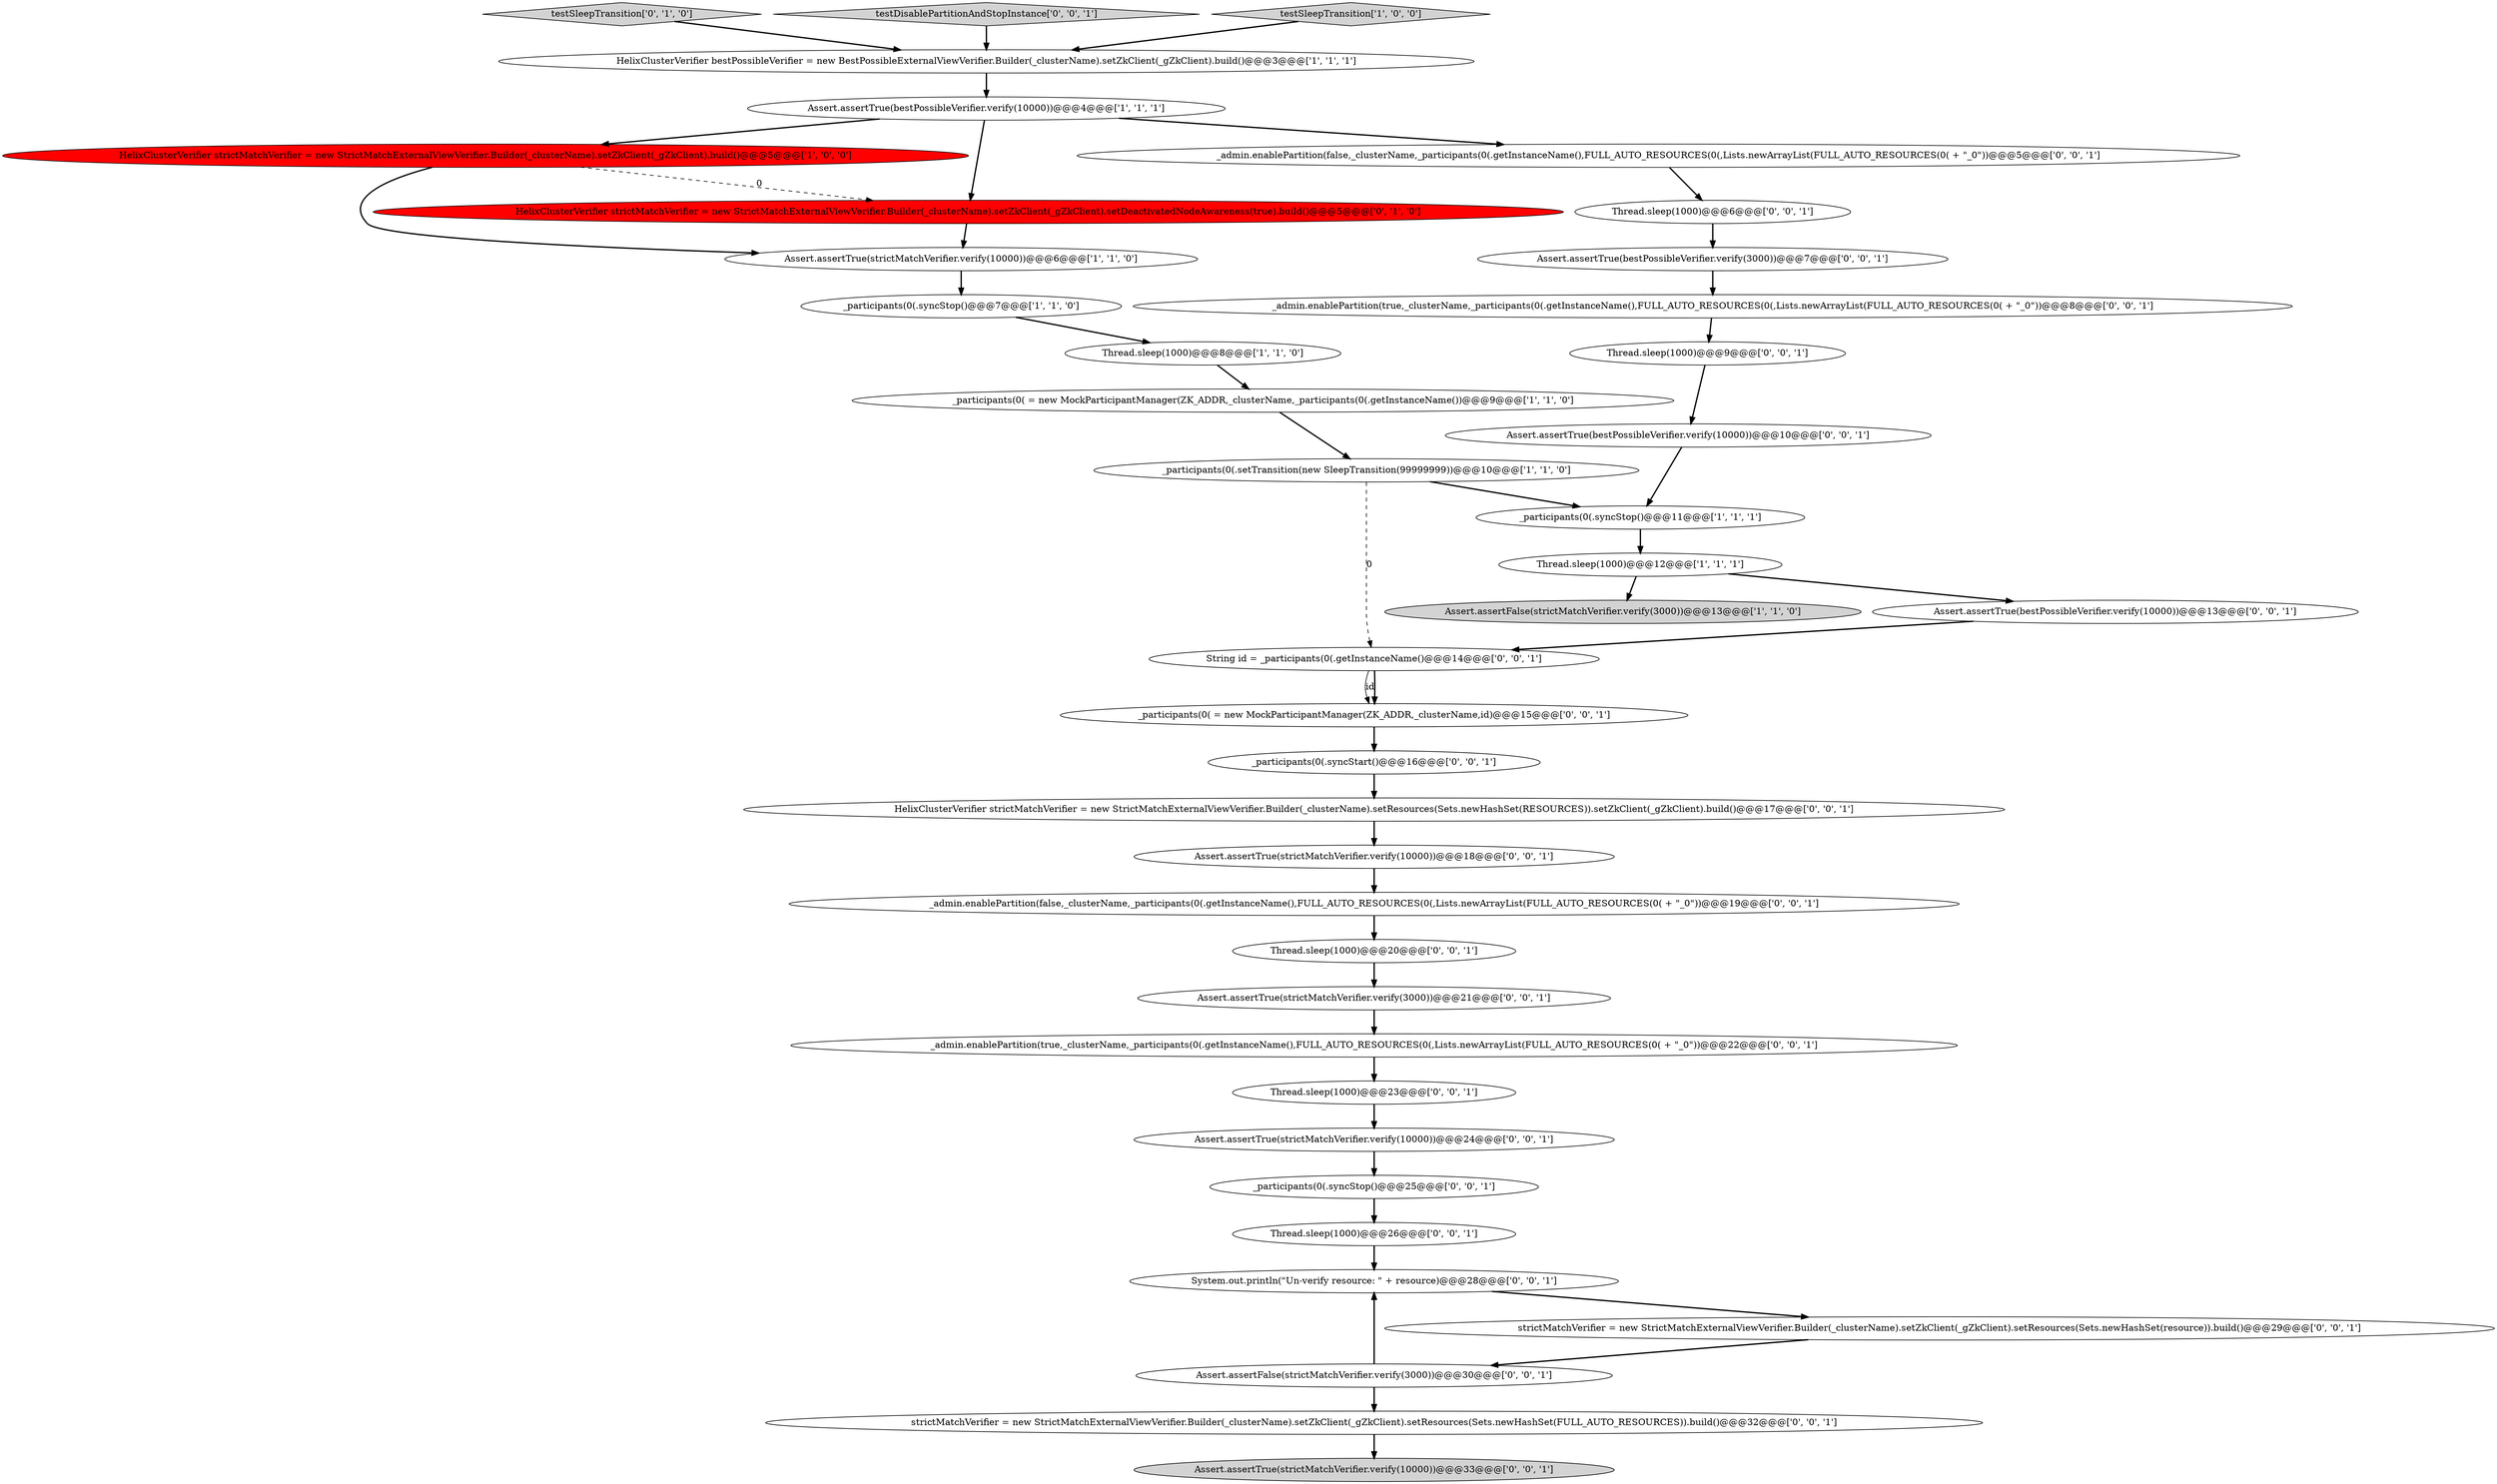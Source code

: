 digraph {
16 [style = filled, label = "Assert.assertTrue(strictMatchVerifier.verify(10000))@@@18@@@['0', '0', '1']", fillcolor = white, shape = ellipse image = "AAA0AAABBB3BBB"];
30 [style = filled, label = "Assert.assertTrue(bestPossibleVerifier.verify(3000))@@@7@@@['0', '0', '1']", fillcolor = white, shape = ellipse image = "AAA0AAABBB3BBB"];
7 [style = filled, label = "Thread.sleep(1000)@@@12@@@['1', '1', '1']", fillcolor = white, shape = ellipse image = "AAA0AAABBB1BBB"];
17 [style = filled, label = "Assert.assertTrue(strictMatchVerifier.verify(3000))@@@21@@@['0', '0', '1']", fillcolor = white, shape = ellipse image = "AAA0AAABBB3BBB"];
13 [style = filled, label = "testSleepTransition['0', '1', '0']", fillcolor = lightgray, shape = diamond image = "AAA0AAABBB2BBB"];
18 [style = filled, label = "Assert.assertTrue(bestPossibleVerifier.verify(10000))@@@13@@@['0', '0', '1']", fillcolor = white, shape = ellipse image = "AAA0AAABBB3BBB"];
29 [style = filled, label = "Thread.sleep(1000)@@@6@@@['0', '0', '1']", fillcolor = white, shape = ellipse image = "AAA0AAABBB3BBB"];
35 [style = filled, label = "_admin.enablePartition(true,_clusterName,_participants(0(.getInstanceName(),FULL_AUTO_RESOURCES(0(,Lists.newArrayList(FULL_AUTO_RESOURCES(0( + \"_0\"))@@@22@@@['0', '0', '1']", fillcolor = white, shape = ellipse image = "AAA0AAABBB3BBB"];
28 [style = filled, label = "_participants(0(.syncStop()@@@25@@@['0', '0', '1']", fillcolor = white, shape = ellipse image = "AAA0AAABBB3BBB"];
11 [style = filled, label = "HelixClusterVerifier strictMatchVerifier = new StrictMatchExternalViewVerifier.Builder(_clusterName).setZkClient(_gZkClient).build()@@@5@@@['1', '0', '0']", fillcolor = red, shape = ellipse image = "AAA1AAABBB1BBB"];
38 [style = filled, label = "Assert.assertFalse(strictMatchVerifier.verify(3000))@@@30@@@['0', '0', '1']", fillcolor = white, shape = ellipse image = "AAA0AAABBB3BBB"];
1 [style = filled, label = "Assert.assertTrue(bestPossibleVerifier.verify(10000))@@@4@@@['1', '1', '1']", fillcolor = white, shape = ellipse image = "AAA0AAABBB1BBB"];
4 [style = filled, label = "_participants(0( = new MockParticipantManager(ZK_ADDR,_clusterName,_participants(0(.getInstanceName())@@@9@@@['1', '1', '0']", fillcolor = white, shape = ellipse image = "AAA0AAABBB1BBB"];
31 [style = filled, label = "testDisablePartitionAndStopInstance['0', '0', '1']", fillcolor = lightgray, shape = diamond image = "AAA0AAABBB3BBB"];
14 [style = filled, label = "_admin.enablePartition(true,_clusterName,_participants(0(.getInstanceName(),FULL_AUTO_RESOURCES(0(,Lists.newArrayList(FULL_AUTO_RESOURCES(0( + \"_0\"))@@@8@@@['0', '0', '1']", fillcolor = white, shape = ellipse image = "AAA0AAABBB3BBB"];
21 [style = filled, label = "String id = _participants(0(.getInstanceName()@@@14@@@['0', '0', '1']", fillcolor = white, shape = ellipse image = "AAA0AAABBB3BBB"];
19 [style = filled, label = "Thread.sleep(1000)@@@9@@@['0', '0', '1']", fillcolor = white, shape = ellipse image = "AAA0AAABBB3BBB"];
37 [style = filled, label = "Thread.sleep(1000)@@@26@@@['0', '0', '1']", fillcolor = white, shape = ellipse image = "AAA0AAABBB3BBB"];
39 [style = filled, label = "_participants(0(.syncStart()@@@16@@@['0', '0', '1']", fillcolor = white, shape = ellipse image = "AAA0AAABBB3BBB"];
25 [style = filled, label = "Assert.assertTrue(strictMatchVerifier.verify(10000))@@@33@@@['0', '0', '1']", fillcolor = lightgray, shape = ellipse image = "AAA0AAABBB3BBB"];
27 [style = filled, label = "HelixClusterVerifier strictMatchVerifier = new StrictMatchExternalViewVerifier.Builder(_clusterName).setResources(Sets.newHashSet(RESOURCES)).setZkClient(_gZkClient).build()@@@17@@@['0', '0', '1']", fillcolor = white, shape = ellipse image = "AAA0AAABBB3BBB"];
32 [style = filled, label = "Thread.sleep(1000)@@@20@@@['0', '0', '1']", fillcolor = white, shape = ellipse image = "AAA0AAABBB3BBB"];
26 [style = filled, label = "_admin.enablePartition(false,_clusterName,_participants(0(.getInstanceName(),FULL_AUTO_RESOURCES(0(,Lists.newArrayList(FULL_AUTO_RESOURCES(0( + \"_0\"))@@@19@@@['0', '0', '1']", fillcolor = white, shape = ellipse image = "AAA0AAABBB3BBB"];
12 [style = filled, label = "HelixClusterVerifier strictMatchVerifier = new StrictMatchExternalViewVerifier.Builder(_clusterName).setZkClient(_gZkClient).setDeactivatedNodeAwareness(true).build()@@@5@@@['0', '1', '0']", fillcolor = red, shape = ellipse image = "AAA1AAABBB2BBB"];
10 [style = filled, label = "_participants(0(.syncStop()@@@11@@@['1', '1', '1']", fillcolor = white, shape = ellipse image = "AAA0AAABBB1BBB"];
23 [style = filled, label = "System.out.println(\"Un-verify resource: \" + resource)@@@28@@@['0', '0', '1']", fillcolor = white, shape = ellipse image = "AAA0AAABBB3BBB"];
34 [style = filled, label = "strictMatchVerifier = new StrictMatchExternalViewVerifier.Builder(_clusterName).setZkClient(_gZkClient).setResources(Sets.newHashSet(FULL_AUTO_RESOURCES)).build()@@@32@@@['0', '0', '1']", fillcolor = white, shape = ellipse image = "AAA0AAABBB3BBB"];
3 [style = filled, label = "Assert.assertTrue(strictMatchVerifier.verify(10000))@@@6@@@['1', '1', '0']", fillcolor = white, shape = ellipse image = "AAA0AAABBB1BBB"];
36 [style = filled, label = "Assert.assertTrue(strictMatchVerifier.verify(10000))@@@24@@@['0', '0', '1']", fillcolor = white, shape = ellipse image = "AAA0AAABBB3BBB"];
2 [style = filled, label = "HelixClusterVerifier bestPossibleVerifier = new BestPossibleExternalViewVerifier.Builder(_clusterName).setZkClient(_gZkClient).build()@@@3@@@['1', '1', '1']", fillcolor = white, shape = ellipse image = "AAA0AAABBB1BBB"];
20 [style = filled, label = "Thread.sleep(1000)@@@23@@@['0', '0', '1']", fillcolor = white, shape = ellipse image = "AAA0AAABBB3BBB"];
22 [style = filled, label = "_admin.enablePartition(false,_clusterName,_participants(0(.getInstanceName(),FULL_AUTO_RESOURCES(0(,Lists.newArrayList(FULL_AUTO_RESOURCES(0( + \"_0\"))@@@5@@@['0', '0', '1']", fillcolor = white, shape = ellipse image = "AAA0AAABBB3BBB"];
0 [style = filled, label = "Assert.assertFalse(strictMatchVerifier.verify(3000))@@@13@@@['1', '1', '0']", fillcolor = lightgray, shape = ellipse image = "AAA0AAABBB1BBB"];
8 [style = filled, label = "_participants(0(.syncStop()@@@7@@@['1', '1', '0']", fillcolor = white, shape = ellipse image = "AAA0AAABBB1BBB"];
5 [style = filled, label = "Thread.sleep(1000)@@@8@@@['1', '1', '0']", fillcolor = white, shape = ellipse image = "AAA0AAABBB1BBB"];
9 [style = filled, label = "testSleepTransition['1', '0', '0']", fillcolor = lightgray, shape = diamond image = "AAA0AAABBB1BBB"];
15 [style = filled, label = "_participants(0( = new MockParticipantManager(ZK_ADDR,_clusterName,id)@@@15@@@['0', '0', '1']", fillcolor = white, shape = ellipse image = "AAA0AAABBB3BBB"];
24 [style = filled, label = "Assert.assertTrue(bestPossibleVerifier.verify(10000))@@@10@@@['0', '0', '1']", fillcolor = white, shape = ellipse image = "AAA0AAABBB3BBB"];
6 [style = filled, label = "_participants(0(.setTransition(new SleepTransition(99999999))@@@10@@@['1', '1', '0']", fillcolor = white, shape = ellipse image = "AAA0AAABBB1BBB"];
33 [style = filled, label = "strictMatchVerifier = new StrictMatchExternalViewVerifier.Builder(_clusterName).setZkClient(_gZkClient).setResources(Sets.newHashSet(resource)).build()@@@29@@@['0', '0', '1']", fillcolor = white, shape = ellipse image = "AAA0AAABBB3BBB"];
24->10 [style = bold, label=""];
6->21 [style = dashed, label="0"];
28->37 [style = bold, label=""];
34->25 [style = bold, label=""];
26->32 [style = bold, label=""];
21->15 [style = solid, label="id"];
29->30 [style = bold, label=""];
4->6 [style = bold, label=""];
9->2 [style = bold, label=""];
35->20 [style = bold, label=""];
2->1 [style = bold, label=""];
21->15 [style = bold, label=""];
16->26 [style = bold, label=""];
22->29 [style = bold, label=""];
36->28 [style = bold, label=""];
38->23 [style = bold, label=""];
14->19 [style = bold, label=""];
31->2 [style = bold, label=""];
7->0 [style = bold, label=""];
27->16 [style = bold, label=""];
39->27 [style = bold, label=""];
11->12 [style = dashed, label="0"];
37->23 [style = bold, label=""];
10->7 [style = bold, label=""];
1->11 [style = bold, label=""];
19->24 [style = bold, label=""];
1->22 [style = bold, label=""];
23->33 [style = bold, label=""];
8->5 [style = bold, label=""];
11->3 [style = bold, label=""];
3->8 [style = bold, label=""];
6->10 [style = bold, label=""];
15->39 [style = bold, label=""];
5->4 [style = bold, label=""];
38->34 [style = bold, label=""];
1->12 [style = bold, label=""];
7->18 [style = bold, label=""];
30->14 [style = bold, label=""];
33->38 [style = bold, label=""];
12->3 [style = bold, label=""];
18->21 [style = bold, label=""];
32->17 [style = bold, label=""];
20->36 [style = bold, label=""];
13->2 [style = bold, label=""];
17->35 [style = bold, label=""];
}

